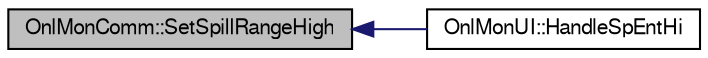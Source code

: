 digraph "OnlMonComm::SetSpillRangeHigh"
{
  bgcolor="transparent";
  edge [fontname="FreeSans",fontsize="10",labelfontname="FreeSans",labelfontsize="10"];
  node [fontname="FreeSans",fontsize="10",shape=record];
  rankdir="LR";
  Node1 [label="OnlMonComm::SetSpillRangeHigh",height=0.2,width=0.4,color="black", fillcolor="grey75", style="filled" fontcolor="black"];
  Node1 -> Node2 [dir="back",color="midnightblue",fontsize="10",style="solid",fontname="FreeSans"];
  Node2 [label="OnlMonUI::HandleSpEntHi",height=0.2,width=0.4,color="black",URL="$d1/de7/classOnlMonUI.html#a883badd5f33da83aa6ed201f324f020e"];
}
